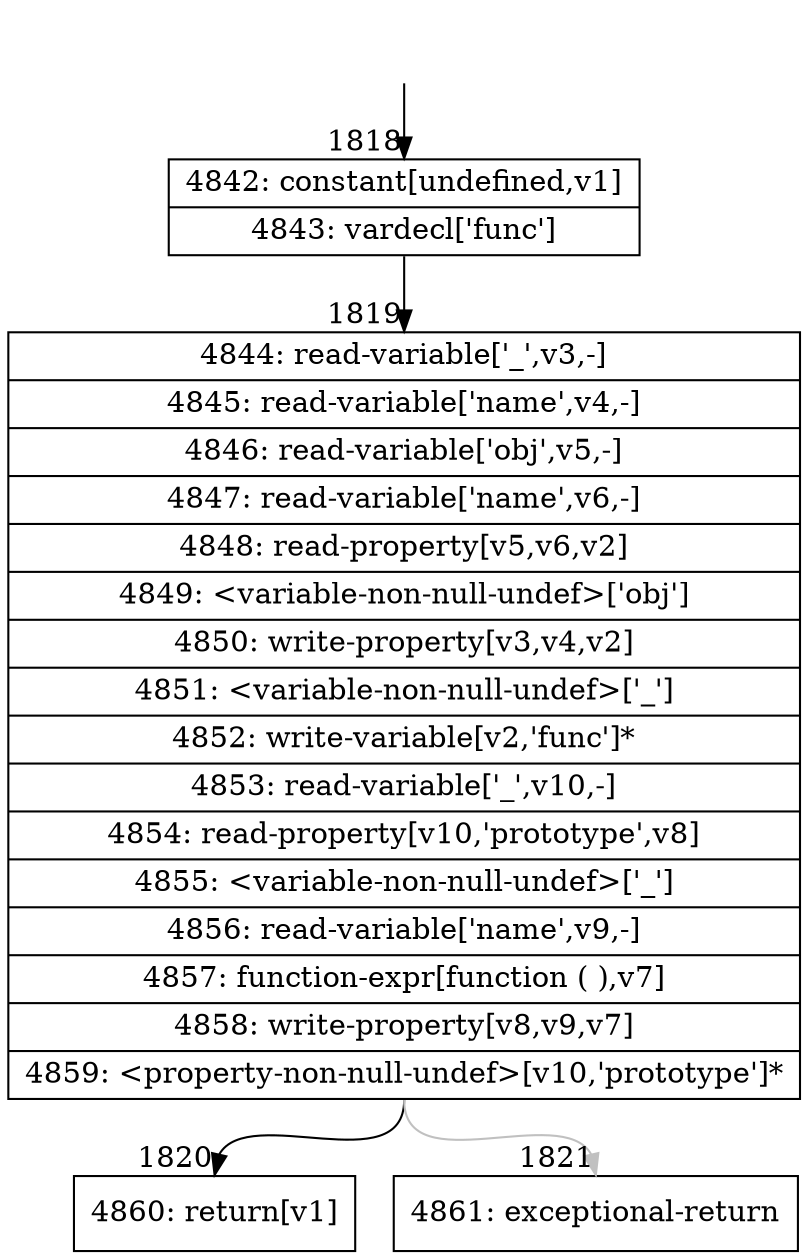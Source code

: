 digraph {
rankdir="TD"
BB_entry159[shape=none,label=""];
BB_entry159 -> BB1818 [tailport=s, headport=n, headlabel="    1818"]
BB1818 [shape=record label="{4842: constant[undefined,v1]|4843: vardecl['func']}" ] 
BB1818 -> BB1819 [tailport=s, headport=n, headlabel="      1819"]
BB1819 [shape=record label="{4844: read-variable['_',v3,-]|4845: read-variable['name',v4,-]|4846: read-variable['obj',v5,-]|4847: read-variable['name',v6,-]|4848: read-property[v5,v6,v2]|4849: \<variable-non-null-undef\>['obj']|4850: write-property[v3,v4,v2]|4851: \<variable-non-null-undef\>['_']|4852: write-variable[v2,'func']*|4853: read-variable['_',v10,-]|4854: read-property[v10,'prototype',v8]|4855: \<variable-non-null-undef\>['_']|4856: read-variable['name',v9,-]|4857: function-expr[function ( ),v7]|4858: write-property[v8,v9,v7]|4859: \<property-non-null-undef\>[v10,'prototype']*}" ] 
BB1819 -> BB1820 [tailport=s, headport=n, headlabel="      1820"]
BB1819 -> BB1821 [tailport=s, headport=n, color=gray, headlabel="      1821"]
BB1820 [shape=record label="{4860: return[v1]}" ] 
BB1821 [shape=record label="{4861: exceptional-return}" ] 
//#$~ 1538
}
